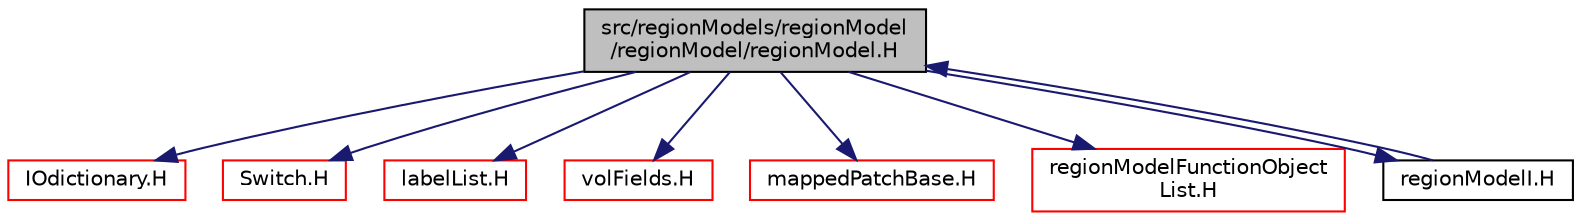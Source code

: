 digraph "src/regionModels/regionModel/regionModel/regionModel.H"
{
  bgcolor="transparent";
  edge [fontname="Helvetica",fontsize="10",labelfontname="Helvetica",labelfontsize="10"];
  node [fontname="Helvetica",fontsize="10",shape=record];
  Node1 [label="src/regionModels/regionModel\l/regionModel/regionModel.H",height=0.2,width=0.4,color="black", fillcolor="grey75", style="filled", fontcolor="black"];
  Node1 -> Node2 [color="midnightblue",fontsize="10",style="solid",fontname="Helvetica"];
  Node2 [label="IOdictionary.H",height=0.2,width=0.4,color="red",URL="$a07884.html"];
  Node1 -> Node3 [color="midnightblue",fontsize="10",style="solid",fontname="Helvetica"];
  Node3 [label="Switch.H",height=0.2,width=0.4,color="red",URL="$a08940.html"];
  Node1 -> Node4 [color="midnightblue",fontsize="10",style="solid",fontname="Helvetica"];
  Node4 [label="labelList.H",height=0.2,width=0.4,color="red",URL="$a09015.html"];
  Node1 -> Node5 [color="midnightblue",fontsize="10",style="solid",fontname="Helvetica"];
  Node5 [label="volFields.H",height=0.2,width=0.4,color="red",URL="$a05734.html"];
  Node1 -> Node6 [color="midnightblue",fontsize="10",style="solid",fontname="Helvetica"];
  Node6 [label="mappedPatchBase.H",height=0.2,width=0.4,color="red",URL="$a07405.html"];
  Node1 -> Node7 [color="midnightblue",fontsize="10",style="solid",fontname="Helvetica"];
  Node7 [label="regionModelFunctionObject\lList.H",height=0.2,width=0.4,color="red",URL="$a09625.html"];
  Node1 -> Node8 [color="midnightblue",fontsize="10",style="solid",fontname="Helvetica"];
  Node8 [label="regionModelI.H",height=0.2,width=0.4,color="black",URL="$a09617.html"];
  Node8 -> Node1 [color="midnightblue",fontsize="10",style="solid",fontname="Helvetica"];
}
